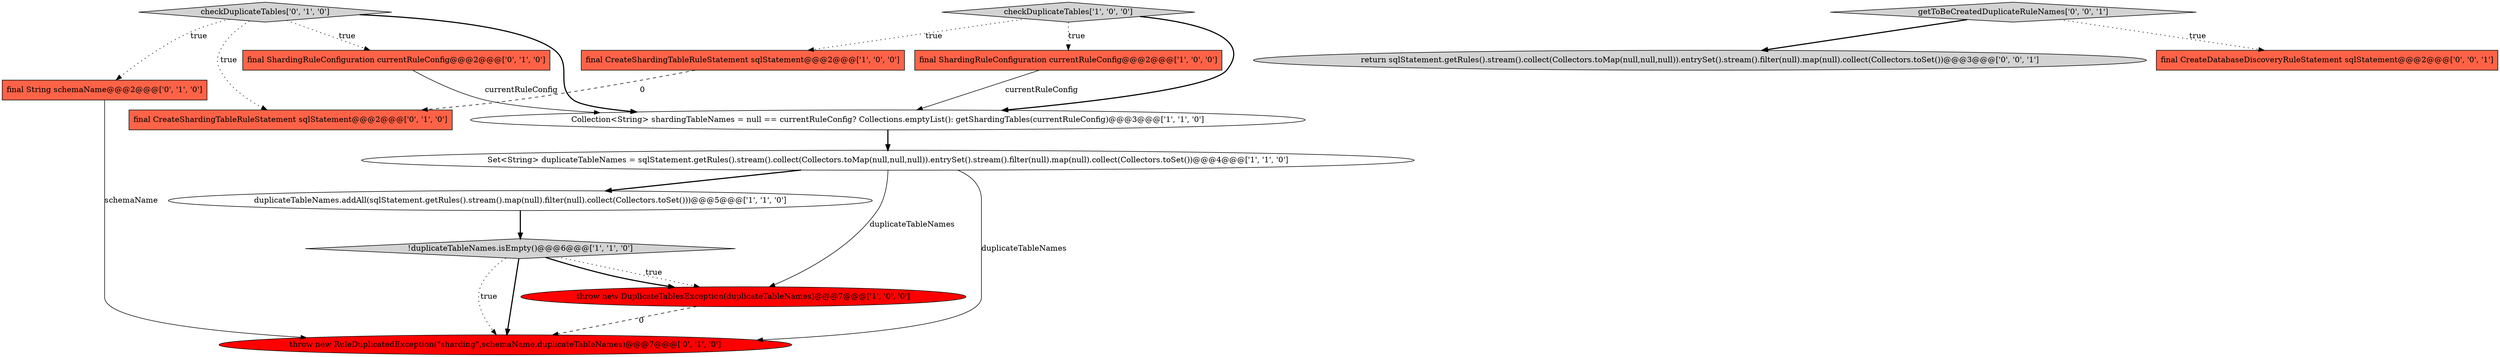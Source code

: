 digraph {
11 [style = filled, label = "checkDuplicateTables['0', '1', '0']", fillcolor = lightgray, shape = diamond image = "AAA0AAABBB2BBB"];
5 [style = filled, label = "Collection<String> shardingTableNames = null == currentRuleConfig? Collections.emptyList(): getShardingTables(currentRuleConfig)@@@3@@@['1', '1', '0']", fillcolor = white, shape = ellipse image = "AAA0AAABBB1BBB"];
12 [style = filled, label = "final CreateShardingTableRuleStatement sqlStatement@@@2@@@['0', '1', '0']", fillcolor = tomato, shape = box image = "AAA1AAABBB2BBB"];
4 [style = filled, label = "checkDuplicateTables['1', '0', '0']", fillcolor = lightgray, shape = diamond image = "AAA0AAABBB1BBB"];
10 [style = filled, label = "final String schemaName@@@2@@@['0', '1', '0']", fillcolor = tomato, shape = box image = "AAA0AAABBB2BBB"];
14 [style = filled, label = "getToBeCreatedDuplicateRuleNames['0', '0', '1']", fillcolor = lightgray, shape = diamond image = "AAA0AAABBB3BBB"];
13 [style = filled, label = "return sqlStatement.getRules().stream().collect(Collectors.toMap(null,null,null)).entrySet().stream().filter(null).map(null).collect(Collectors.toSet())@@@3@@@['0', '0', '1']", fillcolor = lightgray, shape = ellipse image = "AAA0AAABBB3BBB"];
0 [style = filled, label = "final ShardingRuleConfiguration currentRuleConfig@@@2@@@['1', '0', '0']", fillcolor = tomato, shape = box image = "AAA0AAABBB1BBB"];
2 [style = filled, label = "final CreateShardingTableRuleStatement sqlStatement@@@2@@@['1', '0', '0']", fillcolor = tomato, shape = box image = "AAA1AAABBB1BBB"];
9 [style = filled, label = "final ShardingRuleConfiguration currentRuleConfig@@@2@@@['0', '1', '0']", fillcolor = tomato, shape = box image = "AAA0AAABBB2BBB"];
1 [style = filled, label = "throw new DuplicateTablesException(duplicateTableNames)@@@7@@@['1', '0', '0']", fillcolor = red, shape = ellipse image = "AAA1AAABBB1BBB"];
15 [style = filled, label = "final CreateDatabaseDiscoveryRuleStatement sqlStatement@@@2@@@['0', '0', '1']", fillcolor = tomato, shape = box image = "AAA0AAABBB3BBB"];
7 [style = filled, label = "duplicateTableNames.addAll(sqlStatement.getRules().stream().map(null).filter(null).collect(Collectors.toSet()))@@@5@@@['1', '1', '0']", fillcolor = white, shape = ellipse image = "AAA0AAABBB1BBB"];
8 [style = filled, label = "throw new RuleDuplicatedException(\"sharding\",schemaName,duplicateTableNames)@@@7@@@['0', '1', '0']", fillcolor = red, shape = ellipse image = "AAA1AAABBB2BBB"];
3 [style = filled, label = "Set<String> duplicateTableNames = sqlStatement.getRules().stream().collect(Collectors.toMap(null,null,null)).entrySet().stream().filter(null).map(null).collect(Collectors.toSet())@@@4@@@['1', '1', '0']", fillcolor = white, shape = ellipse image = "AAA0AAABBB1BBB"];
6 [style = filled, label = "!duplicateTableNames.isEmpty()@@@6@@@['1', '1', '0']", fillcolor = lightgray, shape = diamond image = "AAA0AAABBB1BBB"];
5->3 [style = bold, label=""];
0->5 [style = solid, label="currentRuleConfig"];
11->10 [style = dotted, label="true"];
4->0 [style = dotted, label="true"];
11->12 [style = dotted, label="true"];
6->1 [style = dotted, label="true"];
3->8 [style = solid, label="duplicateTableNames"];
11->9 [style = dotted, label="true"];
10->8 [style = solid, label="schemaName"];
6->1 [style = bold, label=""];
2->12 [style = dashed, label="0"];
11->5 [style = bold, label=""];
14->15 [style = dotted, label="true"];
3->1 [style = solid, label="duplicateTableNames"];
3->7 [style = bold, label=""];
6->8 [style = dotted, label="true"];
9->5 [style = solid, label="currentRuleConfig"];
6->8 [style = bold, label=""];
7->6 [style = bold, label=""];
1->8 [style = dashed, label="0"];
14->13 [style = bold, label=""];
4->5 [style = bold, label=""];
4->2 [style = dotted, label="true"];
}

